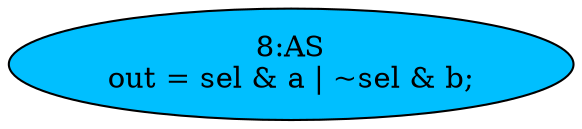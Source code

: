 strict digraph "" {
	node [label="\N"];
	"8:AS"	[ast="<pyverilog.vparser.ast.Assign object at 0x7f904f497550>",
		def_var="['out']",
		fillcolor=deepskyblue,
		label="8:AS
out = sel & a | ~sel & b;",
		statements="[]",
		style=filled,
		typ=Assign,
		use_var="['sel', 'a', 'sel', 'b']"];
}
